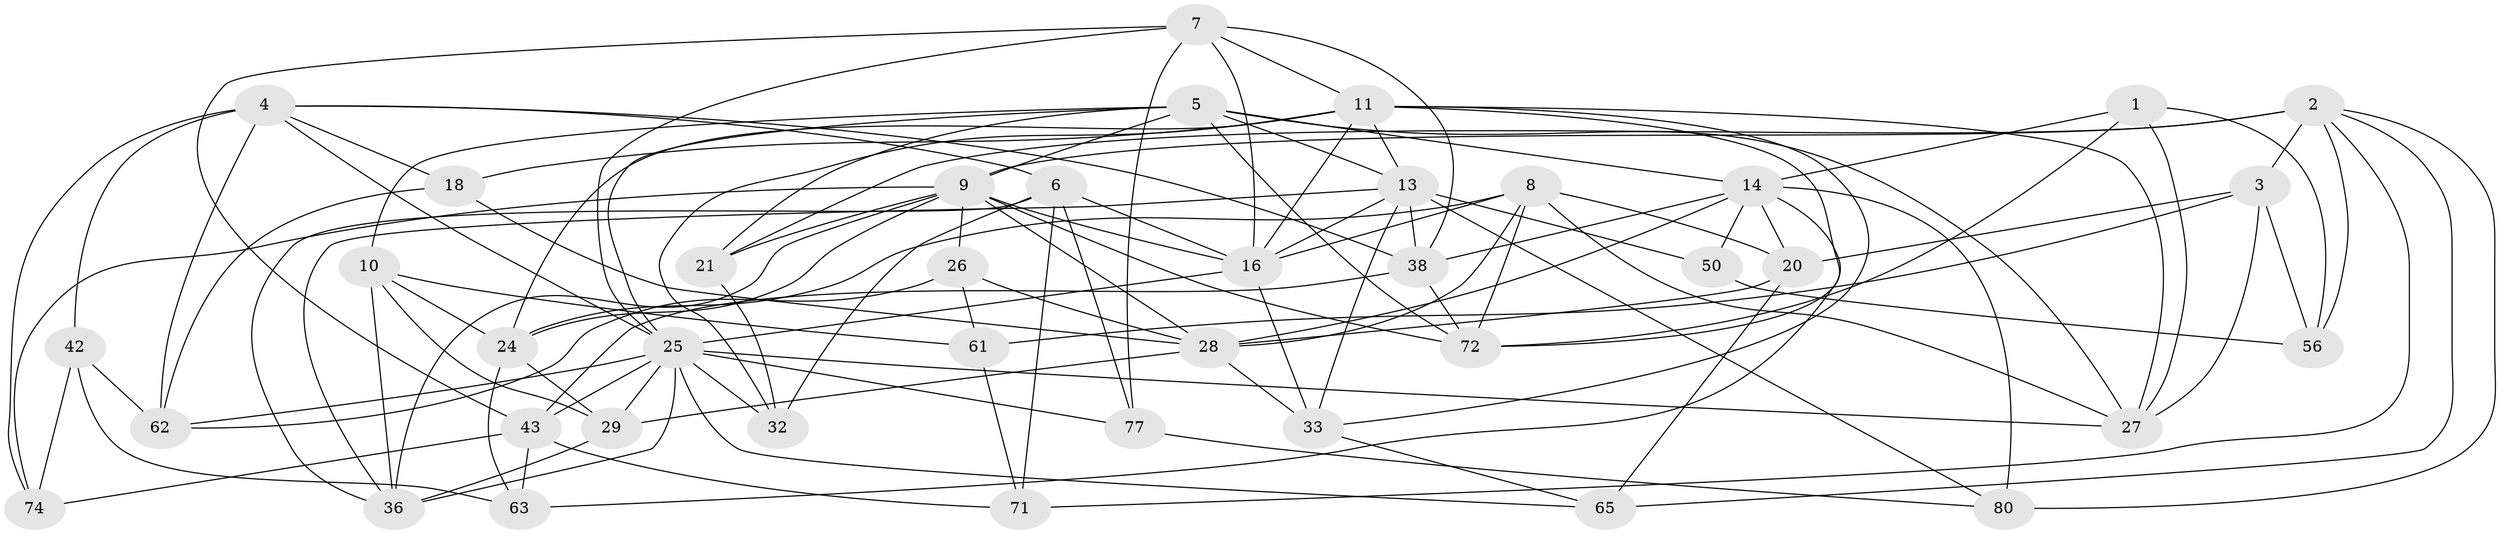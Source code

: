 // original degree distribution, {4: 1.0}
// Generated by graph-tools (version 1.1) at 2025/16/03/09/25 04:16:41]
// undirected, 40 vertices, 114 edges
graph export_dot {
graph [start="1"]
  node [color=gray90,style=filled];
  1;
  2 [super="+78+68"];
  3 [super="+30"];
  4 [super="+46"];
  5 [super="+67+64"];
  6 [super="+58"];
  7 [super="+23"];
  8 [super="+40"];
  9 [super="+17"];
  10 [super="+15"];
  11 [super="+12+69+47"];
  13 [super="+52+49+66"];
  14 [super="+59+22"];
  16 [super="+31+73"];
  18;
  20 [super="+44"];
  21;
  24 [super="+70"];
  25 [super="+45+34"];
  26;
  27 [super="+37"];
  28 [super="+53"];
  29 [super="+39"];
  32;
  33 [super="+57"];
  36 [super="+55"];
  38 [super="+60"];
  42;
  43 [super="+54"];
  50;
  56;
  61;
  62 [super="+76"];
  63;
  65;
  71;
  72 [super="+81"];
  74;
  77;
  80;
  1 -- 56;
  1 -- 27;
  1 -- 14;
  1 -- 72;
  2 -- 65;
  2 -- 56;
  2 -- 80;
  2 -- 21;
  2 -- 9;
  2 -- 3 [weight=2];
  2 -- 71;
  3 -- 56;
  3 -- 61;
  3 -- 27;
  3 -- 20;
  4 -- 25;
  4 -- 38;
  4 -- 62 [weight=2];
  4 -- 18;
  4 -- 74;
  4 -- 42;
  4 -- 6;
  5 -- 21;
  5 -- 27;
  5 -- 72;
  5 -- 9;
  5 -- 25;
  5 -- 10;
  5 -- 14;
  5 -- 13;
  6 -- 16;
  6 -- 71;
  6 -- 36;
  6 -- 32;
  6 -- 77;
  7 -- 16;
  7 -- 25;
  7 -- 43;
  7 -- 11;
  7 -- 77;
  7 -- 38;
  8 -- 27;
  8 -- 20;
  8 -- 24;
  8 -- 72;
  8 -- 28;
  8 -- 16;
  9 -- 24;
  9 -- 21;
  9 -- 74;
  9 -- 36;
  9 -- 72;
  9 -- 26;
  9 -- 28;
  9 -- 16;
  10 -- 24;
  10 -- 61;
  10 -- 36;
  10 -- 29 [weight=2];
  11 -- 13 [weight=2];
  11 -- 16;
  11 -- 27;
  11 -- 18;
  11 -- 32;
  11 -- 24;
  11 -- 72;
  11 -- 33;
  13 -- 50;
  13 -- 36;
  13 -- 38;
  13 -- 33 [weight=2];
  13 -- 16;
  13 -- 80;
  14 -- 80;
  14 -- 20 [weight=2];
  14 -- 50 [weight=2];
  14 -- 38;
  14 -- 28;
  14 -- 63;
  16 -- 33;
  16 -- 25;
  18 -- 62;
  18 -- 28;
  20 -- 65;
  20 -- 28;
  21 -- 32;
  24 -- 63;
  24 -- 29;
  25 -- 77;
  25 -- 62;
  25 -- 32;
  25 -- 65;
  25 -- 36;
  25 -- 27;
  25 -- 29;
  25 -- 43;
  26 -- 61;
  26 -- 62;
  26 -- 28;
  28 -- 29;
  28 -- 33;
  29 -- 36;
  33 -- 65;
  38 -- 72;
  38 -- 43;
  42 -- 62;
  42 -- 63;
  42 -- 74;
  43 -- 74;
  43 -- 63;
  43 -- 71;
  50 -- 56;
  61 -- 71;
  77 -- 80;
}
